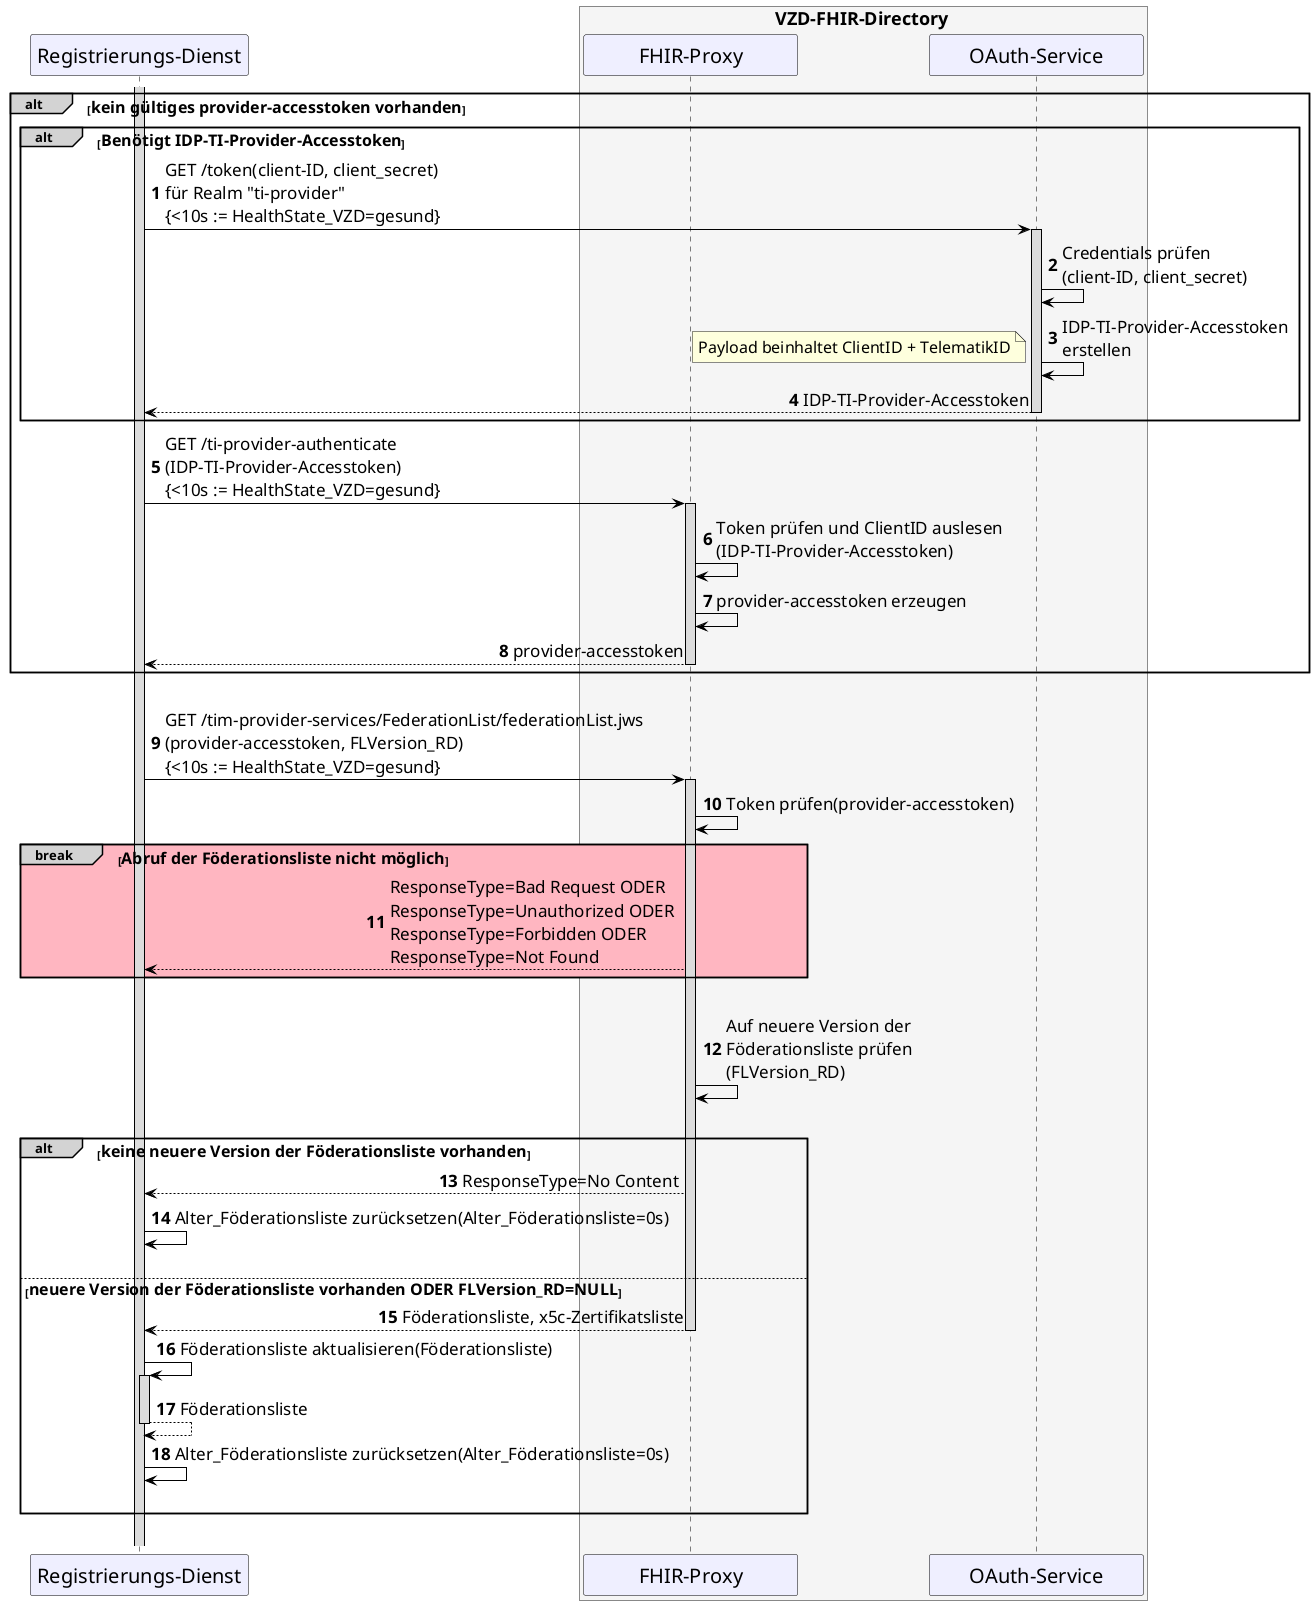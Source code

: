 /' 
# TI-Messenger 1.1.1
# TI-Messenger-Dienst
# UC - 
# Sequence Diagram
# Name: Provider authentifizieren und Föderationsliste abrufen
'/

@startuml
skinparam sequenceMessageAlign direction
skinparam minClassWidth 200
skinparam BoxPadding 1
skinparam sequenceReferenceHeaderBackgroundColor palegreen
scale max 2048 width

skinparam sequence {
ArrowColor black
ArrowFontSize 17
ActorBorderColor black
LifeLineBorderColor black
LifeLineBackgroundColor Gainsboro

ParticipantBorderColor Motivation
ParticipantBackgroundColor Motivation
ParticipantFontName Impact
ParticipantFontSize 20
ParticipantFontColor black
ParticipantBorderColor Black
ParticipantBackgroundColor MOTIVATION

ActorBackgroundColor Gainsboro
ActorFontColor black
ActorFontSize 20
ActorFontName Aapex
}

autonumber

participant RD as "Registrierungs-Dienst"
box <size:18>VZD-FHIR-Directory</size> #WhiteSmoke
  participant FP as "FHIR-Proxy"
  participant AS as "OAuth-Service"
end box

alt#LightGrey <size:16>kein gültiges provider-accesstoken vorhanden</size>
  activate RD
  alt#LightGrey <size:16>Benötigt IDP-TI-Provider-Accesstoken</size>
      RD -> AS: GET /token(client-ID, client_secret)\nfür Realm "ti-provider"\n{<10s := HealthState_VZD=gesund}
      activate AS
      AS -> AS: Credentials prüfen \n(client-ID, client_secret)
      AS -> AS: IDP-TI-Provider-Accesstoken\nerstellen
      note left: <size:16>Payload beinhaltet ClientID + TelematikID</size>
      AS --> RD: IDP-TI-Provider-Accesstoken
      deactivate AS
  end
  RD -> FP: GET /ti-provider-authenticate\n(IDP-TI-Provider-Accesstoken)\n{<10s := HealthState_VZD=gesund}
  activate FP
  FP -> FP: Token prüfen und ClientID auslesen\n(IDP-TI-Provider-Accesstoken)
  FP -> FP: provider-accesstoken erzeugen
  FP --> RD: provider-accesstoken
  deactivate FP
end

|||
RD->FP: GET /tim-provider-services/FederationList/federationList.jws\n(provider-accesstoken, FLVersion_RD)\n{<10s := HealthState_VZD=gesund}
  Activate FP
FP->FP: Token prüfen(provider-accesstoken)

break#LightGrey #LightPink <size:16>Abruf der Föderationsliste nicht möglich</size>
  FP-->RD: ResponseType=Bad Request ODER \nResponseType=Unauthorized ODER \nResponseType=Forbidden ODER \nResponseType=Not Found
end 

|||
FP->FP: Auf neuere Version der \nFöderationsliste prüfen\n(FLVersion_RD)
|||

alt#LightGrey <size:16>keine neuere Version der Föderationsliste vorhanden</size>
  FP-->RD: ResponseType=No Content
  RD->RD: Alter_Föderationsliste zurücksetzen(Alter_Föderationsliste=0s)
  |||
else <size:16>neuere Version der Föderationsliste vorhanden ODER FLVersion_RD=NULL</size>
  FP-->RD: Föderationsliste, x5c-Zertifikatsliste
      Deactivate FP
  RD->RD++: Föderationsliste aktualisieren(Föderationsliste)
  return Föderationsliste
  RD->RD: Alter_Föderationsliste zurücksetzen(Alter_Föderationsliste=0s)
  |||
end
|||
@enduml
